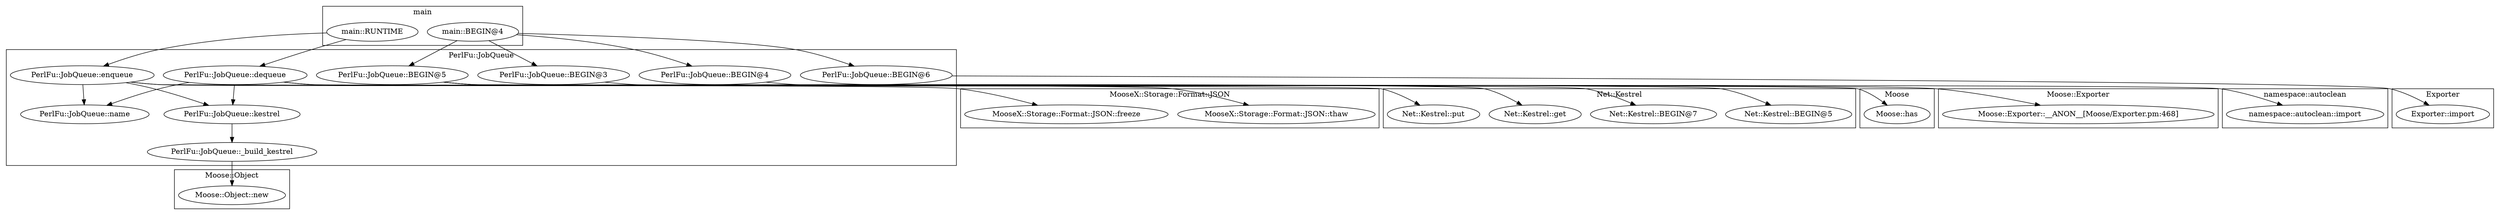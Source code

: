digraph {
graph [overlap=false]
subgraph cluster_Moose_Exporter {
	label="Moose::Exporter";
	"Moose::Exporter::__ANON__[Moose/Exporter.pm:468]";
}
subgraph cluster_Moose {
	label="Moose";
	"Moose::has";
}
subgraph cluster_MooseX_Storage_Format_JSON {
	label="MooseX::Storage::Format::JSON";
	"MooseX::Storage::Format::JSON::thaw";
	"MooseX::Storage::Format::JSON::freeze";
}
subgraph cluster_namespace_autoclean {
	label="namespace::autoclean";
	"namespace::autoclean::import";
}
subgraph cluster_PerlFu_JobQueue {
	label="PerlFu::JobQueue";
	"PerlFu::JobQueue::name";
	"PerlFu::JobQueue::enqueue";
	"PerlFu::JobQueue::BEGIN@5";
	"PerlFu::JobQueue::dequeue";
	"PerlFu::JobQueue::BEGIN@3";
	"PerlFu::JobQueue::BEGIN@4";
	"PerlFu::JobQueue::_build_kestrel";
	"PerlFu::JobQueue::BEGIN@6";
	"PerlFu::JobQueue::kestrel";
}
subgraph cluster_Net_Kestrel {
	label="Net::Kestrel";
	"Net::Kestrel::BEGIN@5";
	"Net::Kestrel::BEGIN@7";
	"Net::Kestrel::put";
	"Net::Kestrel::get";
}
subgraph cluster_Exporter {
	label="Exporter";
	"Exporter::import";
}
subgraph cluster_Moose_Object {
	label="Moose::Object";
	"Moose::Object::new";
}
subgraph cluster_main {
	label="main";
	"main::BEGIN@4";
	"main::RUNTIME";
}
"PerlFu::JobQueue::BEGIN@6" -> "Exporter::import";
"main::BEGIN@4" -> "PerlFu::JobQueue::BEGIN@6";
"PerlFu::JobQueue::dequeue" -> "MooseX::Storage::Format::JSON::thaw";
"main::RUNTIME" -> "PerlFu::JobQueue::enqueue";
"main::BEGIN@4" -> "PerlFu::JobQueue::BEGIN@4";
"PerlFu::JobQueue::dequeue" -> "Net::Kestrel::get";
"PerlFu::JobQueue::enqueue" -> "MooseX::Storage::Format::JSON::freeze";
"PerlFu::JobQueue::BEGIN@5" -> "Net::Kestrel::BEGIN@5";
"PerlFu::JobQueue::_build_kestrel" -> "Moose::Object::new";
"main::BEGIN@4" -> "PerlFu::JobQueue::BEGIN@5";
"PerlFu::JobQueue::BEGIN@5" -> "Net::Kestrel::BEGIN@7";
"PerlFu::JobQueue::enqueue" -> "PerlFu::JobQueue::name";
"PerlFu::JobQueue::dequeue" -> "PerlFu::JobQueue::name";
"PerlFu::JobQueue::BEGIN@5" -> "Moose::has";
"main::RUNTIME" -> "PerlFu::JobQueue::dequeue";
"PerlFu::JobQueue::BEGIN@3" -> "Moose::Exporter::__ANON__[Moose/Exporter.pm:468]";
"PerlFu::JobQueue::BEGIN@4" -> "namespace::autoclean::import";
"PerlFu::JobQueue::kestrel" -> "PerlFu::JobQueue::_build_kestrel";
"PerlFu::JobQueue::enqueue" -> "Net::Kestrel::put";
"PerlFu::JobQueue::dequeue" -> "PerlFu::JobQueue::kestrel";
"PerlFu::JobQueue::enqueue" -> "PerlFu::JobQueue::kestrel";
"main::BEGIN@4" -> "PerlFu::JobQueue::BEGIN@3";
}
